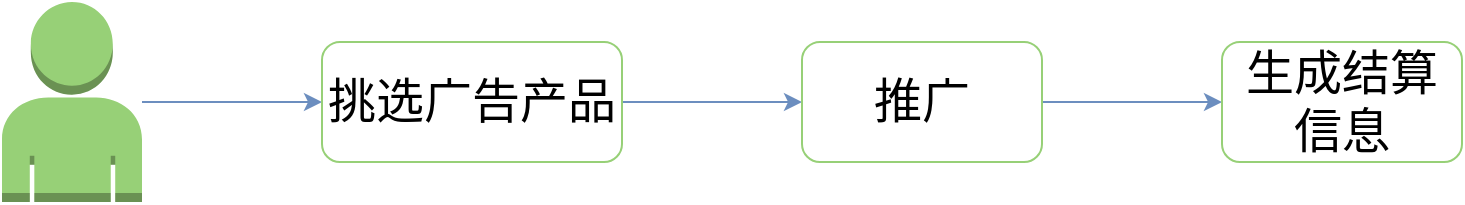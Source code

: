 <mxfile version="20.2.6" type="github">
  <diagram id="82oc1wLrdtRzRzg-E_jr" name="第 1 页">
    <mxGraphModel dx="1426" dy="624" grid="1" gridSize="10" guides="1" tooltips="1" connect="1" arrows="1" fold="1" page="1" pageScale="1" pageWidth="827" pageHeight="1169" math="0" shadow="0">
      <root>
        <mxCell id="0" />
        <mxCell id="1" parent="0" />
        <mxCell id="vJFe8poDCH_9JE5yJpw2-3" style="edgeStyle=orthogonalEdgeStyle;rounded=0;orthogonalLoop=1;jettySize=auto;html=1;entryX=0;entryY=0.5;entryDx=0;entryDy=0;fontSize=24;fillColor=#dae8fc;strokeColor=#6c8ebf;" edge="1" parent="1" source="vJFe8poDCH_9JE5yJpw2-1" target="vJFe8poDCH_9JE5yJpw2-2">
          <mxGeometry relative="1" as="geometry" />
        </mxCell>
        <mxCell id="vJFe8poDCH_9JE5yJpw2-1" value="" style="outlineConnect=0;dashed=0;verticalLabelPosition=bottom;verticalAlign=top;align=center;html=1;shape=mxgraph.aws3.user;fillColor=#97D077;strokeColor=#82b366;" vertex="1" parent="1">
          <mxGeometry x="50" y="250" width="70" height="100" as="geometry" />
        </mxCell>
        <mxCell id="vJFe8poDCH_9JE5yJpw2-5" value="" style="edgeStyle=orthogonalEdgeStyle;rounded=0;orthogonalLoop=1;jettySize=auto;html=1;fontSize=24;fillColor=#dae8fc;strokeColor=#6c8ebf;" edge="1" parent="1" source="vJFe8poDCH_9JE5yJpw2-2" target="vJFe8poDCH_9JE5yJpw2-4">
          <mxGeometry relative="1" as="geometry" />
        </mxCell>
        <mxCell id="vJFe8poDCH_9JE5yJpw2-2" value="&lt;font style=&quot;font-size: 24px;&quot;&gt;挑选广告产品&lt;/font&gt;" style="rounded=1;whiteSpace=wrap;html=1;fillColor=none;strokeColor=#97D077;" vertex="1" parent="1">
          <mxGeometry x="210" y="270" width="150" height="60" as="geometry" />
        </mxCell>
        <mxCell id="vJFe8poDCH_9JE5yJpw2-7" value="" style="edgeStyle=orthogonalEdgeStyle;rounded=0;orthogonalLoop=1;jettySize=auto;html=1;fontSize=24;fillColor=#dae8fc;strokeColor=#6c8ebf;" edge="1" parent="1" source="vJFe8poDCH_9JE5yJpw2-4" target="vJFe8poDCH_9JE5yJpw2-6">
          <mxGeometry relative="1" as="geometry" />
        </mxCell>
        <mxCell id="vJFe8poDCH_9JE5yJpw2-4" value="&lt;font style=&quot;font-size: 24px;&quot;&gt;推广&lt;/font&gt;" style="whiteSpace=wrap;html=1;fillColor=none;strokeColor=#97D077;rounded=1;" vertex="1" parent="1">
          <mxGeometry x="450" y="270" width="120" height="60" as="geometry" />
        </mxCell>
        <mxCell id="vJFe8poDCH_9JE5yJpw2-6" value="&lt;font style=&quot;font-size: 24px;&quot;&gt;生成结算信息&lt;/font&gt;" style="whiteSpace=wrap;html=1;fillColor=none;strokeColor=#97D077;rounded=1;" vertex="1" parent="1">
          <mxGeometry x="660" y="270" width="120" height="60" as="geometry" />
        </mxCell>
      </root>
    </mxGraphModel>
  </diagram>
</mxfile>
